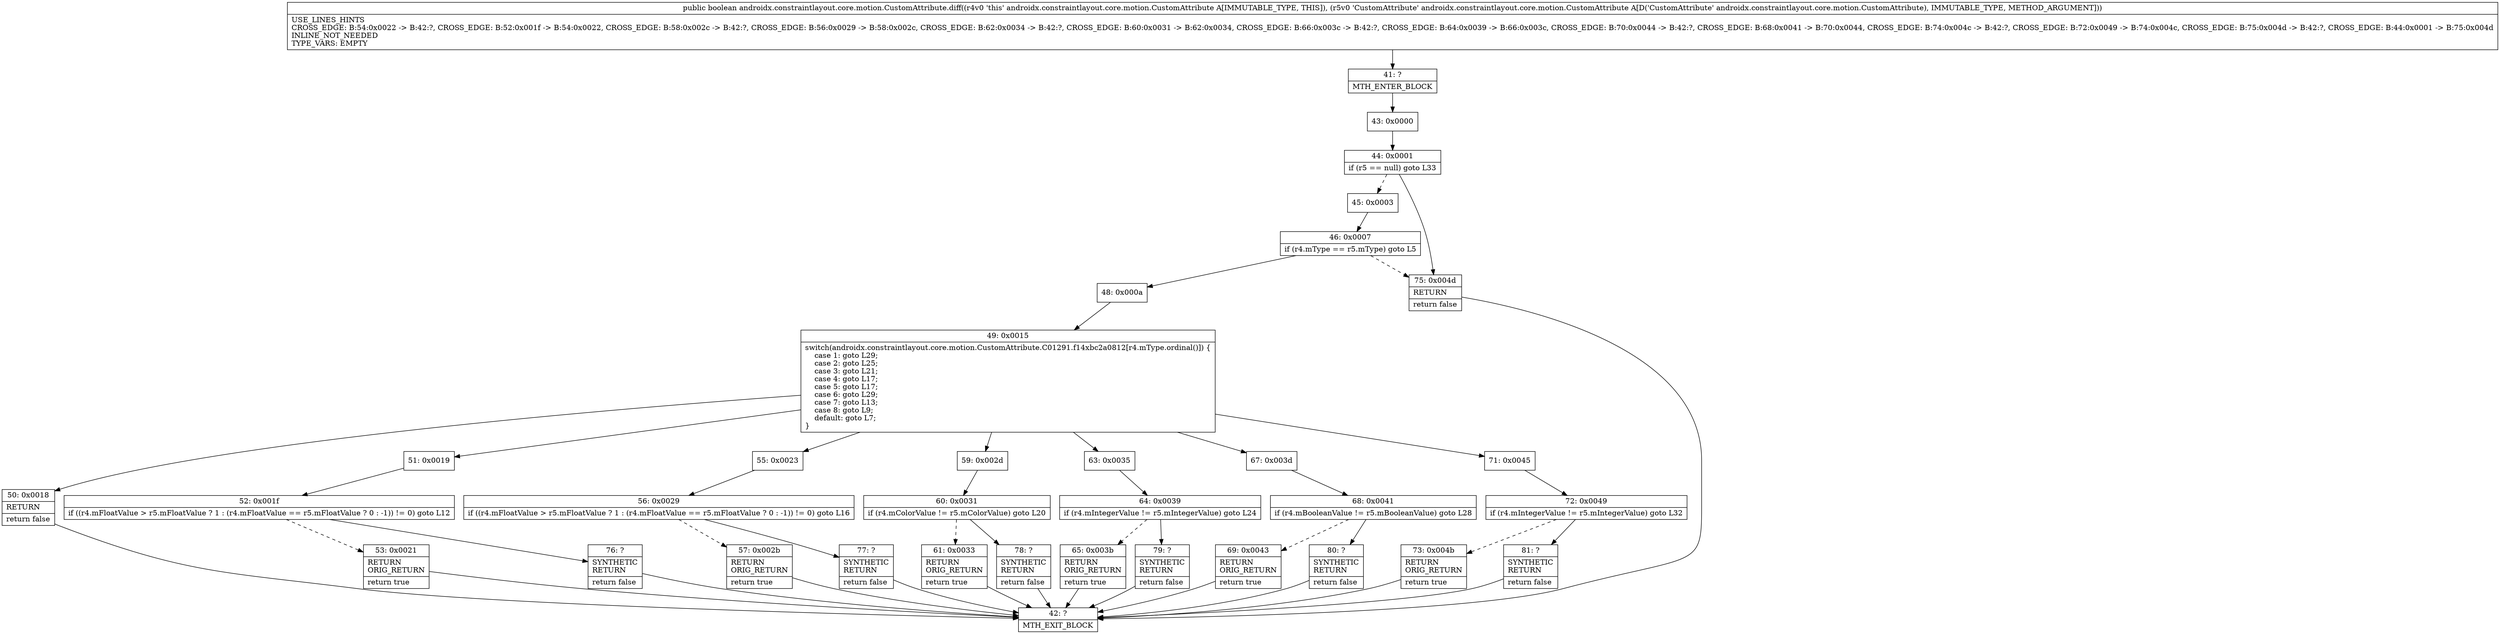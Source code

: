 digraph "CFG forandroidx.constraintlayout.core.motion.CustomAttribute.diff(Landroidx\/constraintlayout\/core\/motion\/CustomAttribute;)Z" {
Node_41 [shape=record,label="{41\:\ ?|MTH_ENTER_BLOCK\l}"];
Node_43 [shape=record,label="{43\:\ 0x0000}"];
Node_44 [shape=record,label="{44\:\ 0x0001|if (r5 == null) goto L33\l}"];
Node_45 [shape=record,label="{45\:\ 0x0003}"];
Node_46 [shape=record,label="{46\:\ 0x0007|if (r4.mType == r5.mType) goto L5\l}"];
Node_48 [shape=record,label="{48\:\ 0x000a}"];
Node_49 [shape=record,label="{49\:\ 0x0015|switch(androidx.constraintlayout.core.motion.CustomAttribute.C01291.f14xbc2a0812[r4.mType.ordinal()]) \{\l    case 1: goto L29;\l    case 2: goto L25;\l    case 3: goto L21;\l    case 4: goto L17;\l    case 5: goto L17;\l    case 6: goto L29;\l    case 7: goto L13;\l    case 8: goto L9;\l    default: goto L7;\l\}\l}"];
Node_50 [shape=record,label="{50\:\ 0x0018|RETURN\l|return false\l}"];
Node_42 [shape=record,label="{42\:\ ?|MTH_EXIT_BLOCK\l}"];
Node_51 [shape=record,label="{51\:\ 0x0019}"];
Node_52 [shape=record,label="{52\:\ 0x001f|if ((r4.mFloatValue \> r5.mFloatValue ? 1 : (r4.mFloatValue == r5.mFloatValue ? 0 : \-1)) != 0) goto L12\l}"];
Node_53 [shape=record,label="{53\:\ 0x0021|RETURN\lORIG_RETURN\l|return true\l}"];
Node_76 [shape=record,label="{76\:\ ?|SYNTHETIC\lRETURN\l|return false\l}"];
Node_55 [shape=record,label="{55\:\ 0x0023}"];
Node_56 [shape=record,label="{56\:\ 0x0029|if ((r4.mFloatValue \> r5.mFloatValue ? 1 : (r4.mFloatValue == r5.mFloatValue ? 0 : \-1)) != 0) goto L16\l}"];
Node_57 [shape=record,label="{57\:\ 0x002b|RETURN\lORIG_RETURN\l|return true\l}"];
Node_77 [shape=record,label="{77\:\ ?|SYNTHETIC\lRETURN\l|return false\l}"];
Node_59 [shape=record,label="{59\:\ 0x002d}"];
Node_60 [shape=record,label="{60\:\ 0x0031|if (r4.mColorValue != r5.mColorValue) goto L20\l}"];
Node_61 [shape=record,label="{61\:\ 0x0033|RETURN\lORIG_RETURN\l|return true\l}"];
Node_78 [shape=record,label="{78\:\ ?|SYNTHETIC\lRETURN\l|return false\l}"];
Node_63 [shape=record,label="{63\:\ 0x0035}"];
Node_64 [shape=record,label="{64\:\ 0x0039|if (r4.mIntegerValue != r5.mIntegerValue) goto L24\l}"];
Node_65 [shape=record,label="{65\:\ 0x003b|RETURN\lORIG_RETURN\l|return true\l}"];
Node_79 [shape=record,label="{79\:\ ?|SYNTHETIC\lRETURN\l|return false\l}"];
Node_67 [shape=record,label="{67\:\ 0x003d}"];
Node_68 [shape=record,label="{68\:\ 0x0041|if (r4.mBooleanValue != r5.mBooleanValue) goto L28\l}"];
Node_69 [shape=record,label="{69\:\ 0x0043|RETURN\lORIG_RETURN\l|return true\l}"];
Node_80 [shape=record,label="{80\:\ ?|SYNTHETIC\lRETURN\l|return false\l}"];
Node_71 [shape=record,label="{71\:\ 0x0045}"];
Node_72 [shape=record,label="{72\:\ 0x0049|if (r4.mIntegerValue != r5.mIntegerValue) goto L32\l}"];
Node_73 [shape=record,label="{73\:\ 0x004b|RETURN\lORIG_RETURN\l|return true\l}"];
Node_81 [shape=record,label="{81\:\ ?|SYNTHETIC\lRETURN\l|return false\l}"];
Node_75 [shape=record,label="{75\:\ 0x004d|RETURN\l|return false\l}"];
MethodNode[shape=record,label="{public boolean androidx.constraintlayout.core.motion.CustomAttribute.diff((r4v0 'this' androidx.constraintlayout.core.motion.CustomAttribute A[IMMUTABLE_TYPE, THIS]), (r5v0 'CustomAttribute' androidx.constraintlayout.core.motion.CustomAttribute A[D('CustomAttribute' androidx.constraintlayout.core.motion.CustomAttribute), IMMUTABLE_TYPE, METHOD_ARGUMENT]))  | USE_LINES_HINTS\lCROSS_EDGE: B:54:0x0022 \-\> B:42:?, CROSS_EDGE: B:52:0x001f \-\> B:54:0x0022, CROSS_EDGE: B:58:0x002c \-\> B:42:?, CROSS_EDGE: B:56:0x0029 \-\> B:58:0x002c, CROSS_EDGE: B:62:0x0034 \-\> B:42:?, CROSS_EDGE: B:60:0x0031 \-\> B:62:0x0034, CROSS_EDGE: B:66:0x003c \-\> B:42:?, CROSS_EDGE: B:64:0x0039 \-\> B:66:0x003c, CROSS_EDGE: B:70:0x0044 \-\> B:42:?, CROSS_EDGE: B:68:0x0041 \-\> B:70:0x0044, CROSS_EDGE: B:74:0x004c \-\> B:42:?, CROSS_EDGE: B:72:0x0049 \-\> B:74:0x004c, CROSS_EDGE: B:75:0x004d \-\> B:42:?, CROSS_EDGE: B:44:0x0001 \-\> B:75:0x004d\lINLINE_NOT_NEEDED\lTYPE_VARS: EMPTY\l}"];
MethodNode -> Node_41;Node_41 -> Node_43;
Node_43 -> Node_44;
Node_44 -> Node_45[style=dashed];
Node_44 -> Node_75;
Node_45 -> Node_46;
Node_46 -> Node_48;
Node_46 -> Node_75[style=dashed];
Node_48 -> Node_49;
Node_49 -> Node_50;
Node_49 -> Node_51;
Node_49 -> Node_55;
Node_49 -> Node_59;
Node_49 -> Node_63;
Node_49 -> Node_67;
Node_49 -> Node_71;
Node_50 -> Node_42;
Node_51 -> Node_52;
Node_52 -> Node_53[style=dashed];
Node_52 -> Node_76;
Node_53 -> Node_42;
Node_76 -> Node_42;
Node_55 -> Node_56;
Node_56 -> Node_57[style=dashed];
Node_56 -> Node_77;
Node_57 -> Node_42;
Node_77 -> Node_42;
Node_59 -> Node_60;
Node_60 -> Node_61[style=dashed];
Node_60 -> Node_78;
Node_61 -> Node_42;
Node_78 -> Node_42;
Node_63 -> Node_64;
Node_64 -> Node_65[style=dashed];
Node_64 -> Node_79;
Node_65 -> Node_42;
Node_79 -> Node_42;
Node_67 -> Node_68;
Node_68 -> Node_69[style=dashed];
Node_68 -> Node_80;
Node_69 -> Node_42;
Node_80 -> Node_42;
Node_71 -> Node_72;
Node_72 -> Node_73[style=dashed];
Node_72 -> Node_81;
Node_73 -> Node_42;
Node_81 -> Node_42;
Node_75 -> Node_42;
}

